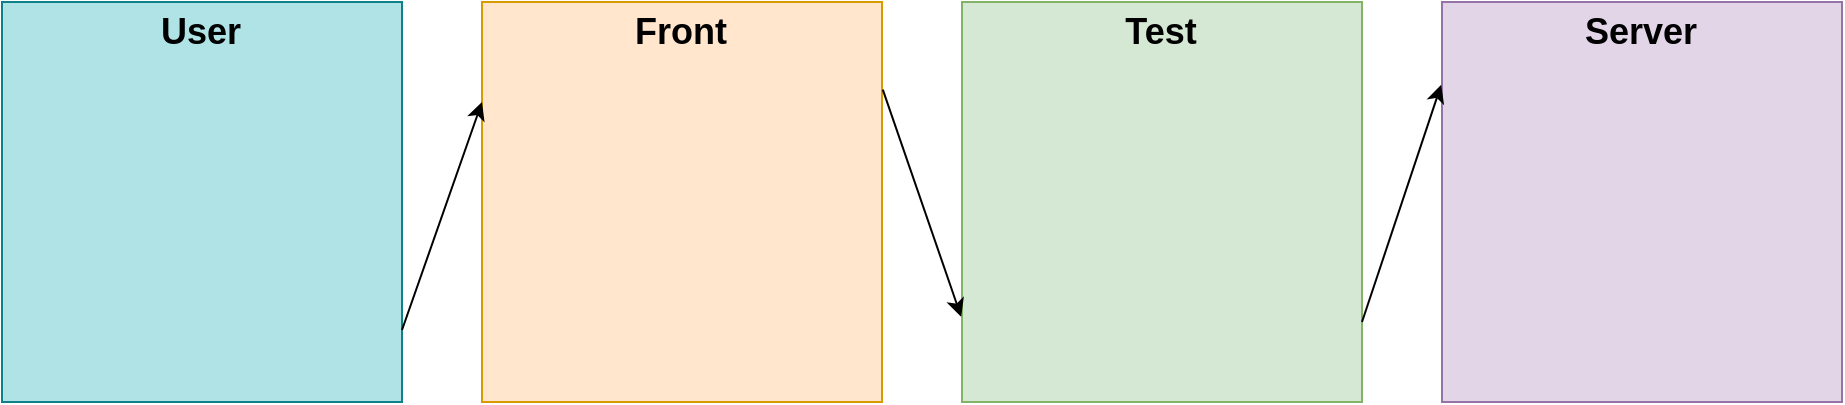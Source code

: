 <mxfile version="13.9.2" type="device"><diagram id="EWge_gVNRW78fxbZaLMz" name="Page-1"><mxGraphModel dx="1038" dy="579" grid="1" gridSize="10" guides="1" tooltips="1" connect="1" arrows="1" fold="1" page="1" pageScale="1" pageWidth="827" pageHeight="1169" math="0" shadow="0"><root><mxCell id="0"/><mxCell id="1" parent="0"/><mxCell id="a9Ae-Q-YsKmR406i11HT-2" value="" style="whiteSpace=wrap;html=1;aspect=fixed;fillColor=#b0e3e6;strokeColor=#0e8088;" parent="1" vertex="1"><mxGeometry x="80" y="120" width="200" height="200" as="geometry"/></mxCell><mxCell id="a9Ae-Q-YsKmR406i11HT-3" value="" style="whiteSpace=wrap;html=1;aspect=fixed;fillColor=#ffe6cc;strokeColor=#d79b00;" parent="1" vertex="1"><mxGeometry x="320" y="120" width="200" height="200" as="geometry"/></mxCell><mxCell id="a9Ae-Q-YsKmR406i11HT-4" value="" style="whiteSpace=wrap;html=1;aspect=fixed;fillColor=#d5e8d4;strokeColor=#82b366;" parent="1" vertex="1"><mxGeometry x="560" y="120" width="200" height="200" as="geometry"/></mxCell><mxCell id="a9Ae-Q-YsKmR406i11HT-5" value="" style="whiteSpace=wrap;html=1;aspect=fixed;fillColor=#e1d5e7;strokeColor=#9673a6;" parent="1" vertex="1"><mxGeometry x="800" y="120" width="200" height="200" as="geometry"/></mxCell><mxCell id="a9Ae-Q-YsKmR406i11HT-6" value="" style="shape=image;verticalLabelPosition=bottom;labelBackgroundColor=#ffffff;verticalAlign=top;aspect=fixed;imageAspect=0;image=https://www.embou.com/data/img/uploaded/2021_05/0142dfeb4e0d113be5632165dbca02d68d3c1f46069be4907e48be0fbe3153e3.png;" parent="1" vertex="1"><mxGeometry x="114.68" y="190" width="130.64" height="90" as="geometry"/></mxCell><mxCell id="a9Ae-Q-YsKmR406i11HT-7" value="" style="shape=image;verticalLabelPosition=bottom;labelBackgroundColor=#ffffff;verticalAlign=top;aspect=fixed;imageAspect=0;image=http://www.cursosgis.com/wp-content/uploads/2017/06/lenguajes_1.png;" parent="1" vertex="1"><mxGeometry x="330.68" y="225" width="178.63" height="90" as="geometry"/></mxCell><mxCell id="a9Ae-Q-YsKmR406i11HT-8" value="" style="shape=image;verticalLabelPosition=bottom;labelBackgroundColor=#ffffff;verticalAlign=top;aspect=fixed;imageAspect=0;image=https://upload.wikimedia.org/wikipedia/commons/thumb/c/cf/Angular_full_color_logo.svg/250px-Angular_full_color_logo.svg.png;" parent="1" vertex="1"><mxGeometry x="375" y="135" width="90" height="90" as="geometry"/></mxCell><mxCell id="a9Ae-Q-YsKmR406i11HT-10" value="" style="shape=image;verticalLabelPosition=bottom;labelBackgroundColor=#ffffff;verticalAlign=top;aspect=fixed;imageAspect=0;image=http://xurxodev.com/content/images/2015/12/Node-js-Logo.png;" parent="1" vertex="1"><mxGeometry x="560" y="150" width="222.85" height="60" as="geometry"/></mxCell><mxCell id="a9Ae-Q-YsKmR406i11HT-11" value="" style="shape=image;verticalLabelPosition=bottom;labelBackgroundColor=#ffffff;verticalAlign=top;aspect=fixed;imageAspect=0;image=http://remidoolaeghe.github.io/img/skills/JasmineJS.svg;" parent="1" vertex="1"><mxGeometry x="569.09" y="230" width="181.82" height="50" as="geometry"/></mxCell><mxCell id="a9Ae-Q-YsKmR406i11HT-12" value="" style="shape=image;verticalLabelPosition=bottom;labelBackgroundColor=#ffffff;verticalAlign=top;aspect=fixed;imageAspect=0;image=https://upload.wikimedia.org/wikipedia/commons/thumb/d/db/Apache_Software_Foundation_Logo_%282016%29.svg/1200px-Apache_Software_Foundation_Logo_%282016%29.svg.png;" parent="1" vertex="1"><mxGeometry x="876.19" y="170" width="122.84" height="60" as="geometry"/></mxCell><mxCell id="a9Ae-Q-YsKmR406i11HT-13" value="" style="shape=image;verticalLabelPosition=bottom;labelBackgroundColor=#ffffff;verticalAlign=top;aspect=fixed;imageAspect=0;image=https://d1.awsstatic.com/acs/characters/Logos/Docker-Logo_Horizontel_279x131.b8a5c41e56b77706656d61080f6a0217a3ba356d.png;" parent="1" vertex="1"><mxGeometry x="760" y="180" width="170.38" height="80" as="geometry"/></mxCell><mxCell id="a9Ae-Q-YsKmR406i11HT-14" value="" style="shape=image;verticalLabelPosition=bottom;labelBackgroundColor=#ffffff;verticalAlign=top;aspect=fixed;imageAspect=0;image=https://i1.wp.com/unaaldia.hispasec.com/wp-content/uploads/2021/04/github.png?fit=1150%2C465&amp;ssl=1;" parent="1" vertex="1"><mxGeometry x="876.19" y="250" width="123.81" height="50" as="geometry"/></mxCell><mxCell id="a9Ae-Q-YsKmR406i11HT-15" value="&lt;b&gt;&lt;font style=&quot;font-size: 18px&quot;&gt;User&lt;/font&gt;&lt;/b&gt;" style="text;html=1;strokeColor=none;fillColor=none;align=center;verticalAlign=middle;whiteSpace=wrap;rounded=0;" parent="1" vertex="1"><mxGeometry x="122.34" y="120" width="115.32" height="30" as="geometry"/></mxCell><mxCell id="a9Ae-Q-YsKmR406i11HT-16" value="&lt;b&gt;&lt;font style=&quot;font-size: 18px&quot;&gt;Front&lt;/font&gt;&lt;/b&gt;" style="text;html=1;strokeColor=none;fillColor=none;align=center;verticalAlign=middle;whiteSpace=wrap;rounded=0;" parent="1" vertex="1"><mxGeometry x="362.34" y="120" width="115.32" height="30" as="geometry"/></mxCell><mxCell id="a9Ae-Q-YsKmR406i11HT-17" value="&lt;b&gt;&lt;font style=&quot;font-size: 18px&quot;&gt;Test&lt;/font&gt;&lt;/b&gt;" style="text;html=1;strokeColor=none;fillColor=none;align=center;verticalAlign=middle;whiteSpace=wrap;rounded=0;" parent="1" vertex="1"><mxGeometry x="602.34" y="120" width="115.32" height="30" as="geometry"/></mxCell><mxCell id="a9Ae-Q-YsKmR406i11HT-18" value="&lt;b&gt;&lt;font style=&quot;font-size: 18px&quot;&gt;Server&lt;/font&gt;&lt;/b&gt;" style="text;html=1;strokeColor=none;fillColor=none;align=center;verticalAlign=middle;whiteSpace=wrap;rounded=0;" parent="1" vertex="1"><mxGeometry x="842.34" y="120" width="115.32" height="30" as="geometry"/></mxCell><mxCell id="a9Ae-Q-YsKmR406i11HT-19" value="" style="endArrow=classic;html=1;entryX=0;entryY=0.25;entryDx=0;entryDy=0;" parent="1" target="a9Ae-Q-YsKmR406i11HT-3" edge="1"><mxGeometry width="50" height="50" relative="1" as="geometry"><mxPoint x="280" y="284" as="sourcePoint"/><mxPoint x="330" y="270" as="targetPoint"/></mxGeometry></mxCell><mxCell id="a9Ae-Q-YsKmR406i11HT-20" value="" style="endArrow=classic;html=1;exitX=1.002;exitY=0.219;exitDx=0;exitDy=0;exitPerimeter=0;entryX=-0.002;entryY=0.787;entryDx=0;entryDy=0;entryPerimeter=0;" parent="1" source="a9Ae-Q-YsKmR406i11HT-3" target="a9Ae-Q-YsKmR406i11HT-4" edge="1"><mxGeometry width="50" height="50" relative="1" as="geometry"><mxPoint x="540" y="300" as="sourcePoint"/><mxPoint x="590" y="250" as="targetPoint"/></mxGeometry></mxCell><mxCell id="a9Ae-Q-YsKmR406i11HT-21" value="" style="endArrow=classic;html=1;entryX=-0.002;entryY=0.207;entryDx=0;entryDy=0;entryPerimeter=0;" parent="1" target="a9Ae-Q-YsKmR406i11HT-5" edge="1"><mxGeometry width="50" height="50" relative="1" as="geometry"><mxPoint x="760" y="280" as="sourcePoint"/><mxPoint x="810" y="230" as="targetPoint"/></mxGeometry></mxCell></root></mxGraphModel></diagram></mxfile>